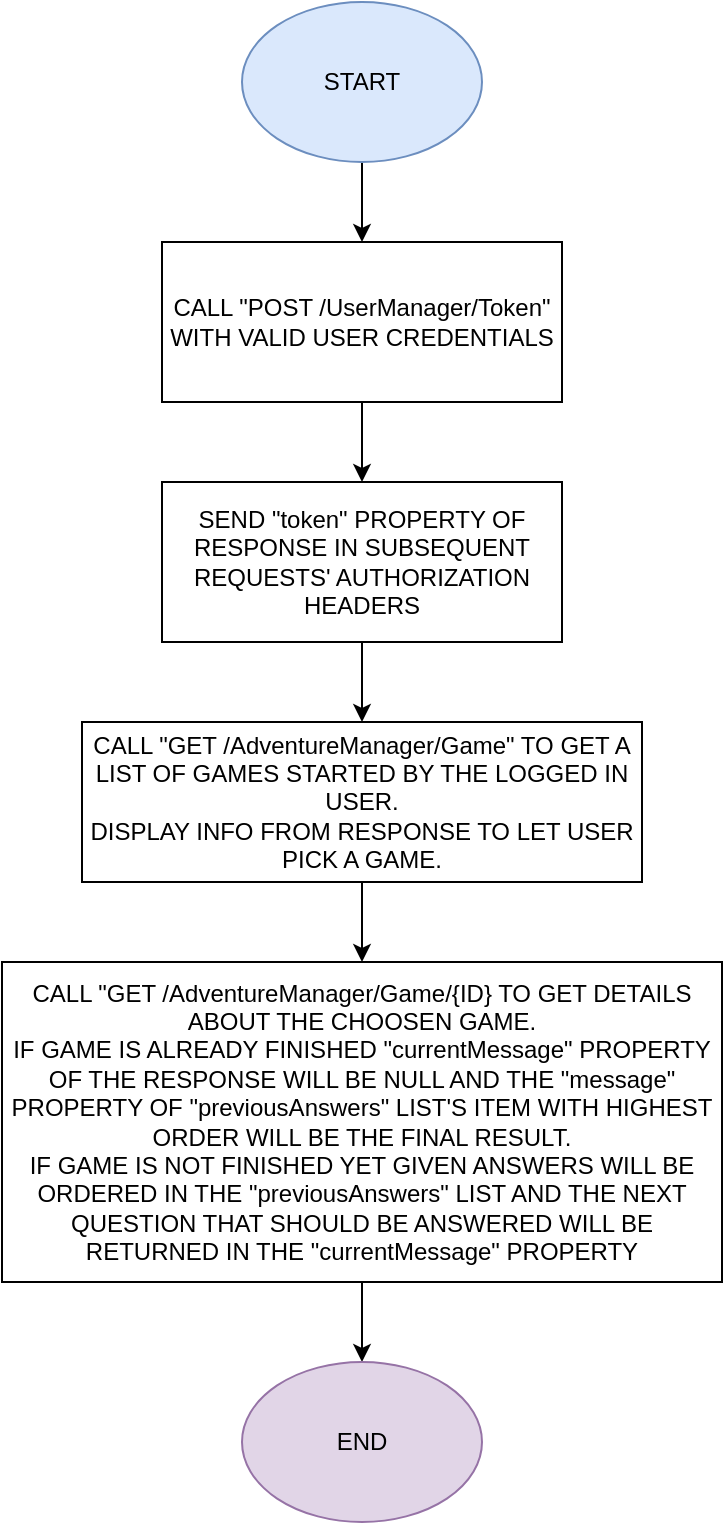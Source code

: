 <mxfile version="20.8.1" type="device"><diagram id="RWaRPHHHxUk5svF5b7_m" name="Page-1"><mxGraphModel dx="2012" dy="1107" grid="1" gridSize="10" guides="1" tooltips="1" connect="1" arrows="1" fold="1" page="1" pageScale="1" pageWidth="850" pageHeight="1100" math="0" shadow="0"><root><mxCell id="0"/><mxCell id="1" parent="0"/><mxCell id="AQxBQFhpOvduokxHavtP-3" style="edgeStyle=orthogonalEdgeStyle;rounded=0;orthogonalLoop=1;jettySize=auto;html=1;entryX=0.5;entryY=0;entryDx=0;entryDy=0;" edge="1" parent="1" source="AQxBQFhpOvduokxHavtP-1" target="AQxBQFhpOvduokxHavtP-2"><mxGeometry relative="1" as="geometry"/></mxCell><mxCell id="AQxBQFhpOvduokxHavtP-1" value="START" style="ellipse;whiteSpace=wrap;html=1;fillColor=#dae8fc;strokeColor=#6c8ebf;" vertex="1" parent="1"><mxGeometry x="320" width="120" height="80" as="geometry"/></mxCell><mxCell id="AQxBQFhpOvduokxHavtP-5" style="edgeStyle=orthogonalEdgeStyle;rounded=0;orthogonalLoop=1;jettySize=auto;html=1;entryX=0.5;entryY=0;entryDx=0;entryDy=0;" edge="1" parent="1" source="AQxBQFhpOvduokxHavtP-2" target="AQxBQFhpOvduokxHavtP-4"><mxGeometry relative="1" as="geometry"/></mxCell><mxCell id="AQxBQFhpOvduokxHavtP-2" value="CALL &quot;POST /UserManager/Token&quot; WITH VALID USER CREDENTIALS" style="whiteSpace=wrap;html=1;" vertex="1" parent="1"><mxGeometry x="280" y="120" width="200" height="80" as="geometry"/></mxCell><mxCell id="AQxBQFhpOvduokxHavtP-7" style="edgeStyle=orthogonalEdgeStyle;rounded=0;orthogonalLoop=1;jettySize=auto;html=1;" edge="1" parent="1" source="AQxBQFhpOvduokxHavtP-4" target="AQxBQFhpOvduokxHavtP-6"><mxGeometry relative="1" as="geometry"/></mxCell><mxCell id="AQxBQFhpOvduokxHavtP-4" value="SEND &quot;token&quot; PROPERTY OF RESPONSE IN SUBSEQUENT REQUESTS' AUTHORIZATION HEADERS" style="whiteSpace=wrap;html=1;" vertex="1" parent="1"><mxGeometry x="280" y="240" width="200" height="80" as="geometry"/></mxCell><mxCell id="AQxBQFhpOvduokxHavtP-10" value="" style="edgeStyle=orthogonalEdgeStyle;rounded=0;orthogonalLoop=1;jettySize=auto;html=1;" edge="1" parent="1" source="AQxBQFhpOvduokxHavtP-6" target="AQxBQFhpOvduokxHavtP-9"><mxGeometry relative="1" as="geometry"/></mxCell><mxCell id="AQxBQFhpOvduokxHavtP-6" value="CALL &quot;GET /AdventureManager/Game&quot; TO GET A LIST OF GAMES STARTED BY THE LOGGED IN USER.&lt;br&gt;DISPLAY INFO FROM RESPONSE TO LET USER PICK A GAME." style="whiteSpace=wrap;html=1;" vertex="1" parent="1"><mxGeometry x="240" y="360" width="280" height="80" as="geometry"/></mxCell><mxCell id="AQxBQFhpOvduokxHavtP-12" style="edgeStyle=orthogonalEdgeStyle;rounded=0;orthogonalLoop=1;jettySize=auto;html=1;" edge="1" parent="1" source="AQxBQFhpOvduokxHavtP-9" target="AQxBQFhpOvduokxHavtP-11"><mxGeometry relative="1" as="geometry"/></mxCell><mxCell id="AQxBQFhpOvduokxHavtP-9" value="CALL &quot;GET /AdventureManager/Game/{ID} TO GET DETAILS ABOUT THE CHOOSEN GAME.&lt;br&gt;IF GAME IS ALREADY FINISHED &quot;currentMessage&quot; PROPERTY OF THE RESPONSE WILL BE NULL AND THE &quot;message&quot; PROPERTY OF &quot;previousAnswers&quot; LIST'S ITEM WITH HIGHEST ORDER WILL BE THE FINAL RESULT.&lt;br&gt;IF GAME IS NOT FINISHED YET GIVEN ANSWERS WILL BE ORDERED IN THE &quot;previousAnswers&quot; LIST AND THE NEXT QUESTION THAT SHOULD BE ANSWERED WILL BE RETURNED IN THE &quot;currentMessage&quot; PROPERTY" style="whiteSpace=wrap;html=1;" vertex="1" parent="1"><mxGeometry x="200" y="480" width="360" height="160" as="geometry"/></mxCell><mxCell id="AQxBQFhpOvduokxHavtP-11" value="END" style="ellipse;whiteSpace=wrap;html=1;fillColor=#e1d5e7;strokeColor=#9673a6;" vertex="1" parent="1"><mxGeometry x="320" y="680" width="120" height="80" as="geometry"/></mxCell></root></mxGraphModel></diagram></mxfile>
